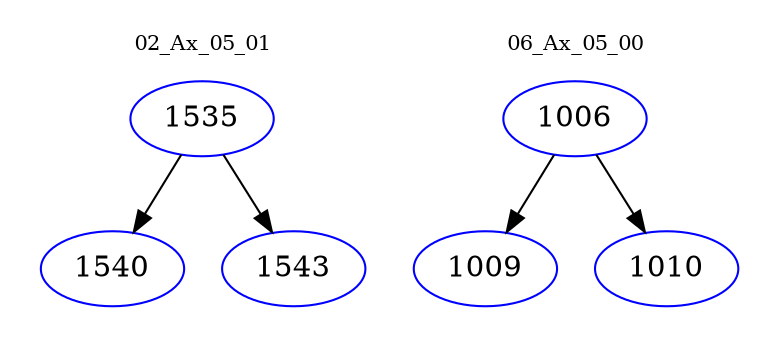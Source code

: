 digraph{
subgraph cluster_0 {
color = white
label = "02_Ax_05_01";
fontsize=10;
T0_1535 [label="1535", color="blue"]
T0_1535 -> T0_1540 [color="black"]
T0_1540 [label="1540", color="blue"]
T0_1535 -> T0_1543 [color="black"]
T0_1543 [label="1543", color="blue"]
}
subgraph cluster_1 {
color = white
label = "06_Ax_05_00";
fontsize=10;
T1_1006 [label="1006", color="blue"]
T1_1006 -> T1_1009 [color="black"]
T1_1009 [label="1009", color="blue"]
T1_1006 -> T1_1010 [color="black"]
T1_1010 [label="1010", color="blue"]
}
}
